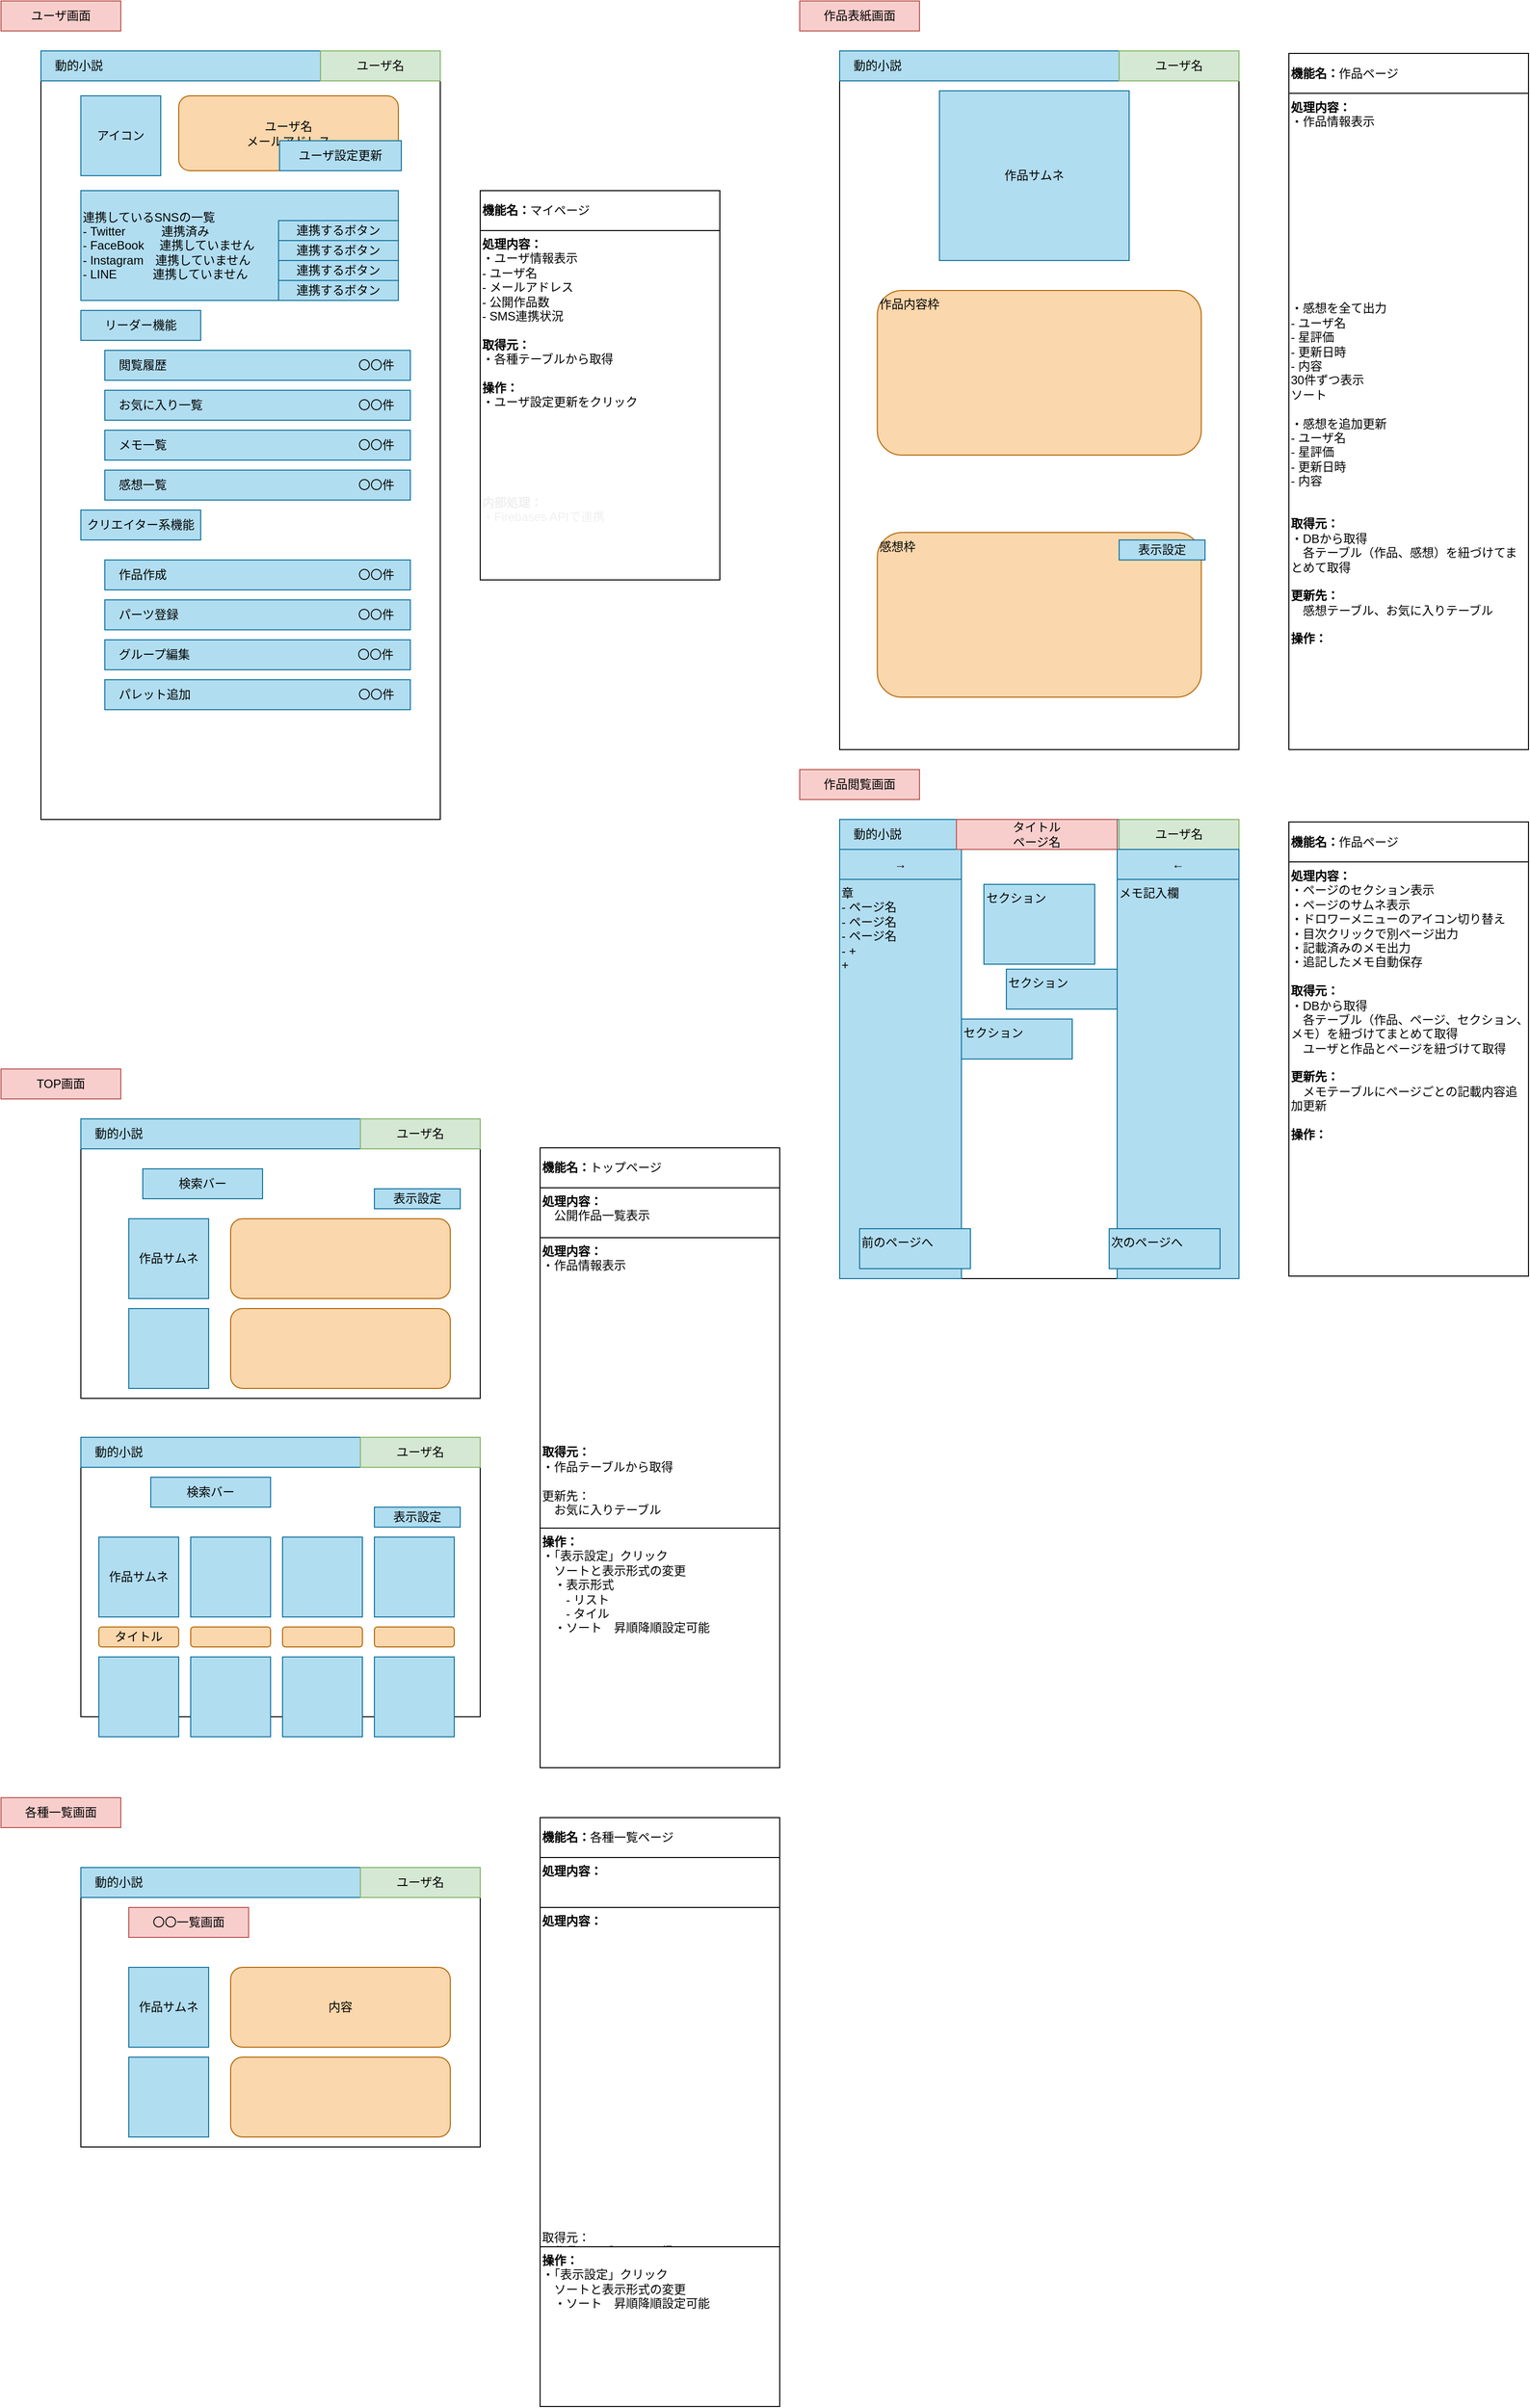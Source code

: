 <mxfile>
    <diagram id="nHD_Gq8wWqjprAnxEH-Q" name="ページ1">
        <mxGraphModel dx="1054" dy="1786" grid="1" gridSize="10" guides="1" tooltips="1" connect="1" arrows="1" fold="1" page="1" pageScale="1" pageWidth="827" pageHeight="1169" math="0" shadow="0">
            <root>
                <mxCell id="0"/>
                <mxCell id="1" parent="0"/>
                <mxCell id="11" value="" style="rounded=0;whiteSpace=wrap;html=1;fontColor=#000000;" parent="1" vertex="1">
                    <mxGeometry x="80" y="-220" width="400" height="770" as="geometry"/>
                </mxCell>
                <mxCell id="12" value="&lt;font color=&quot;#000000&quot;&gt;　動的小説&lt;/font&gt;" style="rounded=0;whiteSpace=wrap;html=1;fillColor=#b1ddf0;strokeColor=#10739e;align=left;" parent="1" vertex="1">
                    <mxGeometry x="80" y="-220" width="400" height="30" as="geometry"/>
                </mxCell>
                <mxCell id="13" value="&lt;font&gt;ユーザ名&lt;br&gt;&lt;/font&gt;" style="rounded=0;whiteSpace=wrap;html=1;fillColor=#d5e8d4;strokeColor=#82b366;fontColor=#000000;" parent="1" vertex="1">
                    <mxGeometry x="360" y="-220" width="120" height="30" as="geometry"/>
                </mxCell>
                <mxCell id="25" value="" style="rounded=0;whiteSpace=wrap;html=1;fontColor=#000000;" parent="1" vertex="1">
                    <mxGeometry x="120" y="850" width="400" height="280" as="geometry"/>
                </mxCell>
                <mxCell id="26" value="&lt;font color=&quot;#000000&quot;&gt;　動的小説&lt;/font&gt;" style="rounded=0;whiteSpace=wrap;html=1;fillColor=#b1ddf0;strokeColor=#10739e;align=left;" parent="1" vertex="1">
                    <mxGeometry x="120" y="850" width="400" height="30" as="geometry"/>
                </mxCell>
                <mxCell id="31" value="&lt;font color=&quot;#000000&quot;&gt;検索バー&lt;/font&gt;" style="rounded=0;whiteSpace=wrap;html=1;fillColor=#b1ddf0;strokeColor=#10739e;" parent="1" vertex="1">
                    <mxGeometry x="182" y="900" width="120" height="30" as="geometry"/>
                </mxCell>
                <mxCell id="39" value="作品サムネ" style="rounded=0;whiteSpace=wrap;html=1;fillColor=#b1ddf0;strokeColor=#10739e;fontColor=#000000;" parent="1" vertex="1">
                    <mxGeometry x="168" y="950" width="80" height="80" as="geometry"/>
                </mxCell>
                <mxCell id="42" value="&lt;font color=&quot;#000000&quot;&gt;&lt;br&gt;&lt;/font&gt;" style="rounded=1;whiteSpace=wrap;html=1;fillColor=#fad7ac;strokeColor=#b46504;" parent="1" vertex="1">
                    <mxGeometry x="270" y="950" width="220" height="80" as="geometry"/>
                </mxCell>
                <mxCell id="48" value="表示設定" style="rounded=0;whiteSpace=wrap;html=1;fillColor=#b1ddf0;strokeColor=#10739e;fontColor=#000000;" parent="1" vertex="1">
                    <mxGeometry x="414" y="920" width="86" height="20" as="geometry"/>
                </mxCell>
                <mxCell id="64" value="" style="rounded=0;whiteSpace=wrap;html=1;fontColor=#000000;" parent="1" vertex="1">
                    <mxGeometry x="120" y="1169" width="400" height="280" as="geometry"/>
                </mxCell>
                <mxCell id="68" value="作品サムネ" style="rounded=0;whiteSpace=wrap;html=1;fillColor=#b1ddf0;strokeColor=#10739e;fontColor=#000000;" parent="1" vertex="1">
                    <mxGeometry x="138" y="1269" width="80" height="80" as="geometry"/>
                </mxCell>
                <mxCell id="69" value="" style="rounded=0;whiteSpace=wrap;html=1;fillColor=#b1ddf0;strokeColor=#10739e;fontColor=#000000;" parent="1" vertex="1">
                    <mxGeometry x="322" y="1269" width="80" height="80" as="geometry"/>
                </mxCell>
                <mxCell id="76" value="表示設定" style="rounded=0;whiteSpace=wrap;html=1;fillColor=#b1ddf0;strokeColor=#10739e;fontColor=#000000;" parent="1" vertex="1">
                    <mxGeometry x="414" y="1239" width="86" height="20" as="geometry"/>
                </mxCell>
                <mxCell id="78" value="&lt;font color=&quot;#000000&quot;&gt;&lt;br&gt;&lt;/font&gt;" style="rounded=1;whiteSpace=wrap;html=1;fillColor=#fad7ac;strokeColor=#b46504;" parent="1" vertex="1">
                    <mxGeometry x="270" y="1040" width="220" height="80" as="geometry"/>
                </mxCell>
                <mxCell id="80" value="" style="rounded=0;whiteSpace=wrap;html=1;fillColor=#b1ddf0;strokeColor=#10739e;fontColor=#000000;" parent="1" vertex="1">
                    <mxGeometry x="168" y="1040" width="80" height="80" as="geometry"/>
                </mxCell>
                <mxCell id="81" value="" style="rounded=0;whiteSpace=wrap;html=1;fillColor=#b1ddf0;strokeColor=#10739e;fontColor=#000000;" parent="1" vertex="1">
                    <mxGeometry x="230" y="1269" width="80" height="80" as="geometry"/>
                </mxCell>
                <mxCell id="82" value="" style="rounded=0;whiteSpace=wrap;html=1;fillColor=#b1ddf0;strokeColor=#10739e;fontColor=#000000;" parent="1" vertex="1">
                    <mxGeometry x="414" y="1269" width="80" height="80" as="geometry"/>
                </mxCell>
                <mxCell id="83" value="&lt;font color=&quot;#000000&quot;&gt;タイトル&lt;br&gt;&lt;/font&gt;" style="rounded=1;whiteSpace=wrap;html=1;fillColor=#fad7ac;strokeColor=#b46504;" parent="1" vertex="1">
                    <mxGeometry x="138" y="1359" width="80" height="20" as="geometry"/>
                </mxCell>
                <mxCell id="84" value="&lt;font color=&quot;#000000&quot;&gt;&lt;br&gt;&lt;/font&gt;" style="rounded=1;whiteSpace=wrap;html=1;fillColor=#fad7ac;strokeColor=#b46504;" parent="1" vertex="1">
                    <mxGeometry x="230" y="1359" width="80" height="20" as="geometry"/>
                </mxCell>
                <mxCell id="85" value="&lt;font color=&quot;#000000&quot;&gt;&lt;br&gt;&lt;/font&gt;" style="rounded=1;whiteSpace=wrap;html=1;fillColor=#fad7ac;strokeColor=#b46504;" parent="1" vertex="1">
                    <mxGeometry x="322" y="1359" width="80" height="20" as="geometry"/>
                </mxCell>
                <mxCell id="86" value="&lt;font color=&quot;#000000&quot;&gt;&lt;br&gt;&lt;/font&gt;" style="rounded=1;whiteSpace=wrap;html=1;fillColor=#fad7ac;strokeColor=#b46504;" parent="1" vertex="1">
                    <mxGeometry x="414" y="1359" width="80" height="20" as="geometry"/>
                </mxCell>
                <mxCell id="87" value="" style="rounded=0;whiteSpace=wrap;html=1;fillColor=#b1ddf0;strokeColor=#10739e;fontColor=#000000;" parent="1" vertex="1">
                    <mxGeometry x="138" y="1389" width="80" height="80" as="geometry"/>
                </mxCell>
                <mxCell id="88" value="" style="rounded=0;whiteSpace=wrap;html=1;fillColor=#b1ddf0;strokeColor=#10739e;fontColor=#000000;" parent="1" vertex="1">
                    <mxGeometry x="322" y="1389" width="80" height="80" as="geometry"/>
                </mxCell>
                <mxCell id="89" value="" style="rounded=0;whiteSpace=wrap;html=1;fillColor=#b1ddf0;strokeColor=#10739e;fontColor=#000000;" parent="1" vertex="1">
                    <mxGeometry x="230" y="1389" width="80" height="80" as="geometry"/>
                </mxCell>
                <mxCell id="90" value="" style="rounded=0;whiteSpace=wrap;html=1;fillColor=#b1ddf0;strokeColor=#10739e;fontColor=#000000;" parent="1" vertex="1">
                    <mxGeometry x="414" y="1389" width="80" height="80" as="geometry"/>
                </mxCell>
                <mxCell id="92" value="&lt;font&gt;ユーザ画面&lt;/font&gt;" style="rounded=0;whiteSpace=wrap;html=1;fillColor=#f8cecc;strokeColor=#b85450;fontColor=#000000;" parent="1" vertex="1">
                    <mxGeometry x="40" y="-270" width="120" height="30" as="geometry"/>
                </mxCell>
                <mxCell id="112" value="&lt;font&gt;ユーザ名&lt;br&gt;&lt;/font&gt;" style="rounded=0;whiteSpace=wrap;html=1;fillColor=#d5e8d4;strokeColor=#82b366;fontColor=#000000;" parent="1" vertex="1">
                    <mxGeometry x="400" y="850" width="120" height="30" as="geometry"/>
                </mxCell>
                <mxCell id="116" value="アイコン" style="rounded=0;whiteSpace=wrap;html=1;fillColor=#b1ddf0;strokeColor=#10739e;fontColor=#000000;" parent="1" vertex="1">
                    <mxGeometry x="120" y="-175" width="80" height="80" as="geometry"/>
                </mxCell>
                <mxCell id="117" value="&lt;font color=&quot;#000000&quot;&gt;ユーザ名&lt;br&gt;メールアドレス&lt;br&gt;&lt;/font&gt;" style="rounded=1;whiteSpace=wrap;html=1;fillColor=#fad7ac;strokeColor=#b46504;" parent="1" vertex="1">
                    <mxGeometry x="218" y="-175" width="220" height="75" as="geometry"/>
                </mxCell>
                <mxCell id="118" value="&lt;font color=&quot;#000000&quot;&gt;連携しているSNSの一覧&lt;br&gt;- Twitter　　　連携済み&lt;br&gt;&lt;/font&gt;&lt;span style=&quot;color: rgb(0 , 0 , 0)&quot;&gt;- FaceBook　 連携していません&lt;br&gt;&lt;/span&gt;&lt;span style=&quot;color: rgb(0 , 0 , 0)&quot;&gt;- Instagram　連携していません&lt;br&gt;&lt;/span&gt;&lt;span style=&quot;color: rgb(0 , 0 , 0)&quot;&gt;- LINE　　　連携していません&lt;/span&gt;&lt;font color=&quot;#000000&quot;&gt;&lt;br&gt;&lt;/font&gt;" style="rounded=0;whiteSpace=wrap;html=1;fillColor=#b1ddf0;strokeColor=#10739e;align=left;" parent="1" vertex="1">
                    <mxGeometry x="120" y="-80" width="318" height="110" as="geometry"/>
                </mxCell>
                <mxCell id="120" value="&lt;font color=&quot;#000000&quot;&gt;連携するボタン&lt;/font&gt;" style="rounded=0;whiteSpace=wrap;html=1;fillColor=#b1ddf0;strokeColor=#10739e;" parent="1" vertex="1">
                    <mxGeometry x="318" y="-50" width="120" height="20" as="geometry"/>
                </mxCell>
                <mxCell id="121" value="&lt;font color=&quot;#000000&quot;&gt;連携するボタン&lt;/font&gt;" style="rounded=0;whiteSpace=wrap;html=1;fillColor=#b1ddf0;strokeColor=#10739e;" parent="1" vertex="1">
                    <mxGeometry x="318" y="-30" width="120" height="20" as="geometry"/>
                </mxCell>
                <mxCell id="122" value="&lt;font color=&quot;#000000&quot;&gt;連携するボタン&lt;/font&gt;" style="rounded=0;whiteSpace=wrap;html=1;fillColor=#b1ddf0;strokeColor=#10739e;" parent="1" vertex="1">
                    <mxGeometry x="318" y="-10" width="120" height="20" as="geometry"/>
                </mxCell>
                <mxCell id="123" value="&lt;font color=&quot;#000000&quot;&gt;連携するボタン&lt;/font&gt;" style="rounded=0;whiteSpace=wrap;html=1;fillColor=#b1ddf0;strokeColor=#10739e;" parent="1" vertex="1">
                    <mxGeometry x="318" y="10" width="120" height="20" as="geometry"/>
                </mxCell>
                <mxCell id="130" value="TOP画面" style="rounded=0;whiteSpace=wrap;html=1;fillColor=#f8cecc;strokeColor=#b85450;fontColor=#000000;" parent="1" vertex="1">
                    <mxGeometry x="40" y="800" width="120" height="30" as="geometry"/>
                </mxCell>
                <mxCell id="131" value="&lt;font color=&quot;#000000&quot;&gt;ユーザ設定更新&lt;/font&gt;" style="rounded=0;whiteSpace=wrap;html=1;fillColor=#b1ddf0;strokeColor=#10739e;" parent="1" vertex="1">
                    <mxGeometry x="319" y="-130" width="122" height="30" as="geometry"/>
                </mxCell>
                <mxCell id="135" value="&lt;font color=&quot;#000000&quot;&gt;検索バー&lt;/font&gt;" style="rounded=0;whiteSpace=wrap;html=1;fillColor=#b1ddf0;strokeColor=#10739e;" parent="1" vertex="1">
                    <mxGeometry x="190" y="1209" width="120" height="30" as="geometry"/>
                </mxCell>
                <mxCell id="136" value="&lt;font color=&quot;#000000&quot;&gt;　動的小説&lt;/font&gt;" style="rounded=0;whiteSpace=wrap;html=1;fillColor=#b1ddf0;strokeColor=#10739e;align=left;" parent="1" vertex="1">
                    <mxGeometry x="120" y="1169" width="400" height="30" as="geometry"/>
                </mxCell>
                <mxCell id="137" value="&lt;font&gt;ユーザ名&lt;br&gt;&lt;/font&gt;" style="rounded=0;whiteSpace=wrap;html=1;fillColor=#d5e8d4;strokeColor=#82b366;fontColor=#000000;" parent="1" vertex="1">
                    <mxGeometry x="400" y="1169" width="120" height="30" as="geometry"/>
                </mxCell>
                <mxCell id="138" value="" style="rounded=0;whiteSpace=wrap;html=1;fontColor=#000000;" parent="1" vertex="1">
                    <mxGeometry x="120" y="1600" width="400" height="280" as="geometry"/>
                </mxCell>
                <mxCell id="139" value="&lt;font color=&quot;#000000&quot;&gt;　動的小説&lt;/font&gt;" style="rounded=0;whiteSpace=wrap;html=1;fillColor=#b1ddf0;strokeColor=#10739e;align=left;" parent="1" vertex="1">
                    <mxGeometry x="120" y="1600" width="400" height="30" as="geometry"/>
                </mxCell>
                <mxCell id="141" value="作品サムネ" style="rounded=0;whiteSpace=wrap;html=1;fillColor=#b1ddf0;strokeColor=#10739e;fontColor=#000000;" parent="1" vertex="1">
                    <mxGeometry x="168" y="1700" width="80" height="80" as="geometry"/>
                </mxCell>
                <mxCell id="142" value="&lt;font color=&quot;#000000&quot;&gt;内容&lt;br&gt;&lt;/font&gt;" style="rounded=1;whiteSpace=wrap;html=1;fillColor=#fad7ac;strokeColor=#b46504;" parent="1" vertex="1">
                    <mxGeometry x="270" y="1700" width="220" height="80" as="geometry"/>
                </mxCell>
                <mxCell id="144" value="&lt;font color=&quot;#000000&quot;&gt;&lt;br&gt;&lt;/font&gt;" style="rounded=1;whiteSpace=wrap;html=1;fillColor=#fad7ac;strokeColor=#b46504;" parent="1" vertex="1">
                    <mxGeometry x="270" y="1790" width="220" height="80" as="geometry"/>
                </mxCell>
                <mxCell id="145" value="" style="rounded=0;whiteSpace=wrap;html=1;fillColor=#b1ddf0;strokeColor=#10739e;fontColor=#000000;" parent="1" vertex="1">
                    <mxGeometry x="168" y="1790" width="80" height="80" as="geometry"/>
                </mxCell>
                <mxCell id="146" value="&lt;font&gt;ユーザ名&lt;br&gt;&lt;/font&gt;" style="rounded=0;whiteSpace=wrap;html=1;fillColor=#d5e8d4;strokeColor=#82b366;fontColor=#000000;" parent="1" vertex="1">
                    <mxGeometry x="400" y="1600" width="120" height="30" as="geometry"/>
                </mxCell>
                <mxCell id="147" value="各種一覧画面" style="rounded=0;whiteSpace=wrap;html=1;fillColor=#f8cecc;strokeColor=#b85450;fontColor=#000000;" parent="1" vertex="1">
                    <mxGeometry x="40" y="1530" width="120" height="30" as="geometry"/>
                </mxCell>
                <mxCell id="148" value="〇〇一覧画面" style="rounded=0;whiteSpace=wrap;html=1;fillColor=#f8cecc;strokeColor=#b85450;fontColor=#000000;" parent="1" vertex="1">
                    <mxGeometry x="168" y="1640" width="120" height="30" as="geometry"/>
                </mxCell>
                <mxCell id="160" value="&lt;font color=&quot;#000000&quot;&gt;クリエイター系機能&lt;/font&gt;" style="rounded=0;whiteSpace=wrap;html=1;fillColor=#b1ddf0;strokeColor=#10739e;" vertex="1" parent="1">
                    <mxGeometry x="120" y="240" width="120" height="30" as="geometry"/>
                </mxCell>
                <mxCell id="161" value="&lt;font color=&quot;#000000&quot;&gt;　パーツ登録&lt;/font&gt;&lt;span style=&quot;color: rgb(0 , 0 , 0)&quot;&gt;　　　　　　　　　　　　　　　〇〇件&lt;/span&gt;" style="rounded=0;whiteSpace=wrap;html=1;fillColor=#b1ddf0;strokeColor=#10739e;align=left;" vertex="1" parent="1">
                    <mxGeometry x="144" y="330" width="306" height="30" as="geometry"/>
                </mxCell>
                <mxCell id="162" value="&lt;font color=&quot;#000000&quot;&gt;　グループ編集&lt;/font&gt;&lt;span style=&quot;color: rgb(0 , 0 , 0)&quot;&gt;　　　　　　　　　　　　　　〇〇件&lt;/span&gt;" style="rounded=0;whiteSpace=wrap;html=1;fillColor=#b1ddf0;strokeColor=#10739e;align=left;" vertex="1" parent="1">
                    <mxGeometry x="144" y="370" width="306" height="30" as="geometry"/>
                </mxCell>
                <mxCell id="163" value="&lt;font color=&quot;#000000&quot;&gt;　パレット追加&lt;/font&gt;&lt;span style=&quot;color: rgb(0 , 0 , 0)&quot;&gt;　　　　　　　　　　　　　　〇〇件&lt;/span&gt;" style="rounded=0;whiteSpace=wrap;html=1;fillColor=#b1ddf0;strokeColor=#10739e;align=left;" vertex="1" parent="1">
                    <mxGeometry x="144" y="410" width="306" height="30" as="geometry"/>
                </mxCell>
                <mxCell id="164" value="&lt;font color=&quot;#000000&quot;&gt;リーダー機能&lt;/font&gt;" style="rounded=0;whiteSpace=wrap;html=1;fillColor=#b1ddf0;strokeColor=#10739e;" vertex="1" parent="1">
                    <mxGeometry x="120" y="40" width="120" height="30" as="geometry"/>
                </mxCell>
                <mxCell id="165" value="&lt;font color=&quot;#000000&quot;&gt;　閲覧履歴　　　　　　　　　　　　　　　　〇〇件&lt;/font&gt;" style="rounded=0;whiteSpace=wrap;html=1;fillColor=#b1ddf0;strokeColor=#10739e;align=left;" vertex="1" parent="1">
                    <mxGeometry x="144" y="80" width="306" height="30" as="geometry"/>
                </mxCell>
                <mxCell id="166" value="&lt;font color=&quot;#000000&quot;&gt;　お気に入り一覧　　　　　　　　　　　　　〇〇件&lt;/font&gt;" style="rounded=0;whiteSpace=wrap;html=1;fillColor=#b1ddf0;strokeColor=#10739e;align=left;" vertex="1" parent="1">
                    <mxGeometry x="144" y="120" width="306" height="30" as="geometry"/>
                </mxCell>
                <mxCell id="167" value="&lt;font color=&quot;#000000&quot;&gt;　メモ一覧　　　　　　　　　　　　　　　　〇〇件&lt;/font&gt;" style="rounded=0;whiteSpace=wrap;html=1;fillColor=#b1ddf0;strokeColor=#10739e;align=left;" vertex="1" parent="1">
                    <mxGeometry x="144" y="160" width="306" height="30" as="geometry"/>
                </mxCell>
                <mxCell id="168" value="&lt;font color=&quot;#000000&quot;&gt;　感想一覧　　　　　　　　　　　　　　　　〇〇件&lt;/font&gt;" style="rounded=0;whiteSpace=wrap;html=1;fillColor=#b1ddf0;strokeColor=#10739e;align=left;" vertex="1" parent="1">
                    <mxGeometry x="144" y="200" width="306" height="30" as="geometry"/>
                </mxCell>
                <mxCell id="169" value="&lt;font color=&quot;#000000&quot;&gt;　作品作成　　　　　　　　　　　　　　　　〇〇件&lt;/font&gt;" style="rounded=0;whiteSpace=wrap;html=1;fillColor=#b1ddf0;strokeColor=#10739e;align=left;" vertex="1" parent="1">
                    <mxGeometry x="144" y="290" width="306" height="30" as="geometry"/>
                </mxCell>
                <mxCell id="170" value="&lt;b&gt;機能名：&lt;/b&gt;マイページ" style="rounded=0;whiteSpace=wrap;html=1;align=left;verticalAlign=middle;" vertex="1" parent="1">
                    <mxGeometry x="520" y="-80" width="240" height="40" as="geometry"/>
                </mxCell>
                <mxCell id="171" value="&lt;b&gt;処理内容：&lt;br&gt;&lt;/b&gt;・ユーザ情報表示&lt;br&gt;- ユーザ名&lt;br&gt;- メールアドレス&lt;br&gt;- 公開作品数&lt;br&gt;- SMS連携状況&lt;br&gt;&lt;br&gt;&lt;b&gt;取得元：&lt;/b&gt;&lt;br&gt;・各種テーブルから取得&lt;br&gt;&lt;br&gt;&lt;b&gt;操作：&lt;/b&gt;&lt;br&gt;・ユーザ設定更新をクリック&lt;br&gt;&lt;span style=&quot;color: rgb(255 , 255 , 255)&quot;&gt;　更新モーダルからまとめて一括更新&lt;/span&gt;&lt;br&gt;&lt;span style=&quot;color: rgb(255 , 255 , 255)&quot;&gt;　- アイコンアップロード&lt;/span&gt;&lt;div style=&quot;color: rgb(255 , 255 , 255)&quot;&gt;　- ユーザ名&lt;/div&gt;&lt;div style=&quot;color: rgb(255 , 255 , 255)&quot;&gt;　- メールアドレス&lt;/div&gt;&lt;div style=&quot;color: rgb(255 , 255 , 255)&quot;&gt;・連携するボタンをクリック&lt;/div&gt;&lt;div style=&quot;color: rgb(255 , 255 , 255)&quot;&gt;&lt;br&gt;&lt;/div&gt;&lt;div style=&quot;color: rgb(255 , 255 , 255)&quot;&gt;&lt;b style=&quot;color: rgb(240 , 240 , 240)&quot;&gt;内部処理：&lt;/b&gt;&lt;br style=&quot;color: rgb(240 , 240 , 240)&quot;&gt;&lt;span style=&quot;color: rgb(240 , 240 , 240)&quot;&gt;・Firebases APIで連携&lt;/span&gt;&lt;br&gt;&lt;/div&gt;&lt;div style=&quot;color: rgb(255 , 255 , 255)&quot;&gt;　SNS連携追加&lt;/div&gt;&lt;div style=&quot;color: rgb(255 , 255 , 255)&quot;&gt;　&lt;/div&gt;" style="rounded=0;whiteSpace=wrap;html=1;align=left;verticalAlign=top;" vertex="1" parent="1">
                    <mxGeometry x="520" y="-40" width="240" height="350" as="geometry"/>
                </mxCell>
                <mxCell id="174" value="&lt;b&gt;機能名：&lt;/b&gt;トップページ" style="rounded=0;whiteSpace=wrap;html=1;align=left;verticalAlign=middle;" vertex="1" parent="1">
                    <mxGeometry x="580" y="879" width="240" height="40" as="geometry"/>
                </mxCell>
                <mxCell id="175" value="&lt;b&gt;処理内容：&lt;br&gt;&lt;/b&gt;　公開作品一覧表示&lt;br&gt;　" style="rounded=0;whiteSpace=wrap;html=1;align=left;verticalAlign=top;" vertex="1" parent="1">
                    <mxGeometry x="580" y="919" width="240" height="100" as="geometry"/>
                </mxCell>
                <mxCell id="176" value="&lt;b&gt;処理内容：&lt;br&gt;&lt;/b&gt;・作品情報表示&lt;br&gt;&lt;span style=&quot;color: rgb(255 , 255 , 255)&quot;&gt;- サムネ&lt;br&gt;- タイトル&lt;br&gt;&lt;/span&gt;&lt;span style=&quot;color: rgb(255 , 255 , 255)&quot;&gt;-&amp;nbsp;&lt;/span&gt;&lt;span style=&quot;color: rgb(255 , 255 , 255)&quot;&gt;作者名&lt;br&gt;&lt;/span&gt;&lt;span style=&quot;color: rgb(255 , 255 , 255)&quot;&gt;-&amp;nbsp;&lt;/span&gt;&lt;span style=&quot;color: rgb(255 , 255 , 255)&quot;&gt;お気に入り数&lt;br&gt;&lt;/span&gt;&lt;span style=&quot;color: rgb(255 , 255 , 255)&quot;&gt;-&amp;nbsp;&lt;/span&gt;&lt;span style=&quot;color: rgb(255 , 255 , 255)&quot;&gt;お気に入りボタン&lt;br&gt;&lt;/span&gt;&lt;font color=&quot;#ffffff&quot;&gt;&lt;span style=&quot;text-align: center&quot;&gt;- 初回公開日　※&lt;/span&gt;&lt;br style=&quot;text-align: center&quot;&gt;&lt;/font&gt;&lt;span style=&quot;color: rgb(255 , 255 , 255) ; text-align: center&quot;&gt;-&amp;nbsp;&lt;/span&gt;&lt;font color=&quot;#ffffff&quot;&gt;&lt;span style=&quot;text-align: center&quot;&gt;更新日　　　※&lt;/span&gt;&lt;br style=&quot;text-align: center&quot;&gt;&lt;/font&gt;&lt;span style=&quot;color: rgb(255 , 255 , 255) ; text-align: center&quot;&gt;-&amp;nbsp;&lt;/span&gt;&lt;font color=&quot;#ffffff&quot;&gt;&lt;span style=&quot;text-align: center&quot;&gt;ページ数　　※&lt;/span&gt;&lt;br style=&quot;text-align: center&quot;&gt;&lt;/font&gt;&lt;span style=&quot;color: rgb(255 , 255 , 255) ; text-align: center&quot;&gt;-&amp;nbsp;&lt;/span&gt;&lt;font color=&quot;#ffffff&quot;&gt;&lt;span style=&quot;text-align: center&quot;&gt;タグ　　　　※&lt;/span&gt;&lt;/font&gt;&lt;span style=&quot;color: rgb(255 , 255 , 255)&quot;&gt;&lt;br&gt;- 前書き　　　※&lt;br&gt;&lt;/span&gt;&lt;span style=&quot;color: rgb(255 , 255 , 255)&quot;&gt;※表示形式が「リスト」の場合は出力&lt;/span&gt;&lt;br&gt;&lt;br&gt;&lt;b&gt;取得元：&lt;/b&gt;&lt;br&gt;・作品テーブルから取得&lt;br&gt;&lt;br&gt;更新先：&lt;br&gt;　お気に入りテーブル" style="rounded=0;whiteSpace=wrap;html=1;align=left;verticalAlign=top;" vertex="1" parent="1">
                    <mxGeometry x="580" y="969" width="240" height="291" as="geometry"/>
                </mxCell>
                <mxCell id="177" value="&lt;b&gt;操作：&lt;br&gt;&lt;/b&gt;・「表示設定」クリック&lt;br&gt;　ソートと表示形式の変更&lt;br&gt;　・表示形式&lt;br&gt;　　- リスト&lt;br&gt;　　- タイル&lt;br&gt;　・ソート　昇順降順設定可能&lt;br&gt;&lt;span style=&quot;color: rgb(255 , 255 , 255)&quot;&gt;　　- タイトル&lt;br&gt;&lt;/span&gt;&lt;span style=&quot;color: rgb(255 , 255 , 255)&quot;&gt;　　-&amp;nbsp;&lt;/span&gt;&lt;span style=&quot;color: rgb(255 , 255 , 255)&quot;&gt;作者名&lt;br&gt;&lt;/span&gt;&lt;span style=&quot;color: rgb(255 , 255 , 255)&quot;&gt;　　-&amp;nbsp;&lt;/span&gt;&lt;span style=&quot;color: rgb(255 , 255 , 255)&quot;&gt;お気に入り数&lt;br&gt;&lt;/span&gt;&lt;font color=&quot;#ffffff&quot;&gt;&lt;span style=&quot;text-align: center&quot;&gt;　　- 初回公開日&lt;/span&gt;&lt;br style=&quot;text-align: center&quot;&gt;&lt;/font&gt;&lt;span style=&quot;color: rgb(255 , 255 , 255) ; text-align: center&quot;&gt;　　-&amp;nbsp;&lt;/span&gt;&lt;font color=&quot;#ffffff&quot;&gt;&lt;span style=&quot;text-align: center&quot;&gt;更新日&lt;/span&gt;&lt;br style=&quot;text-align: center&quot;&gt;&lt;/font&gt;&lt;span style=&quot;color: rgb(255 , 255 , 255)&quot;&gt;　　- ページ数&lt;br&gt;&lt;/span&gt;&lt;span style=&quot;color: rgb(255 , 255 , 255)&quot;&gt;　　- 星評価平均&lt;br&gt;　　- 感想数&lt;br&gt;&lt;/span&gt;" style="rounded=0;whiteSpace=wrap;html=1;align=left;verticalAlign=top;" vertex="1" parent="1">
                    <mxGeometry x="580" y="1260" width="240" height="240" as="geometry"/>
                </mxCell>
                <mxCell id="179" value="&lt;b&gt;機能名：&lt;/b&gt;各種一覧ページ" style="rounded=0;whiteSpace=wrap;html=1;align=left;verticalAlign=middle;" vertex="1" parent="1">
                    <mxGeometry x="580" y="1550" width="240" height="40" as="geometry"/>
                </mxCell>
                <mxCell id="180" value="&lt;b&gt;処理内容：&lt;br&gt;&lt;/b&gt;　&lt;span style=&quot;color: rgb(255 , 255 , 255)&quot;&gt;閲覧、お気に入り、&lt;br&gt;　付箋、感想の一覧を表示&lt;/span&gt;&lt;br&gt;　" style="rounded=0;whiteSpace=wrap;html=1;align=left;verticalAlign=top;" vertex="1" parent="1">
                    <mxGeometry x="580" y="1590" width="240" height="50" as="geometry"/>
                </mxCell>
                <mxCell id="181" value="&lt;b&gt;処理内容：&lt;br&gt;&lt;/b&gt;&lt;font color=&quot;#ffffff&quot;&gt;・閲覧、お気に入り&lt;br&gt;&lt;/font&gt;&lt;span style=&quot;color: rgb(255 , 255 , 255)&quot;&gt;- サムネ&lt;br&gt;- タイトル&lt;br&gt;&lt;/span&gt;&lt;span style=&quot;color: rgb(255 , 255 , 255)&quot;&gt;-&amp;nbsp;&lt;/span&gt;&lt;span style=&quot;color: rgb(255 , 255 , 255)&quot;&gt;作者名&lt;br&gt;&lt;/span&gt;&lt;span style=&quot;color: rgb(255 , 255 , 255)&quot;&gt;-&amp;nbsp;&lt;/span&gt;&lt;span style=&quot;color: rgb(255 , 255 , 255)&quot;&gt;お気に入り数&lt;br&gt;- お気に入りボタン&lt;br&gt;&lt;/span&gt;&lt;font color=&quot;#ffffff&quot;&gt;&lt;span style=&quot;text-align: center&quot;&gt;- 初回公開日&lt;/span&gt;&lt;br style=&quot;text-align: center&quot;&gt;&lt;/font&gt;&lt;span style=&quot;color: rgb(255 , 255 , 255) ; text-align: center&quot;&gt;-&amp;nbsp;&lt;/span&gt;&lt;font color=&quot;#ffffff&quot;&gt;&lt;span style=&quot;text-align: center&quot;&gt;更新日&lt;/span&gt;&lt;br style=&quot;text-align: center&quot;&gt;&lt;/font&gt;&lt;span style=&quot;color: rgb(255 , 255 , 255) ; text-align: center&quot;&gt;-&amp;nbsp;&lt;/span&gt;&lt;font color=&quot;#ffffff&quot;&gt;&lt;span style=&quot;text-align: center&quot;&gt;ページ数&lt;/span&gt;&lt;br style=&quot;text-align: center&quot;&gt;&lt;/font&gt;&lt;span style=&quot;color: rgb(255 , 255 , 255) ; text-align: center&quot;&gt;-&amp;nbsp;&lt;/span&gt;&lt;font color=&quot;#ffffff&quot;&gt;&lt;span style=&quot;text-align: center&quot;&gt;タグ&lt;/span&gt;&lt;/font&gt;&lt;span style=&quot;color: rgb(255 , 255 , 255)&quot;&gt;&lt;br&gt;- 前書き&lt;/span&gt;&lt;font color=&quot;#ffffff&quot;&gt;&lt;br&gt;&lt;br&gt;・付箋、感想&lt;br&gt;&lt;/font&gt;&lt;span style=&quot;color: rgb(255 , 255 , 255)&quot;&gt;- サムネ&lt;br&gt;- 星評価 ※感想のみ&lt;br&gt;- タイトル&lt;br&gt;&lt;/span&gt;&lt;span style=&quot;color: rgb(255 , 255 , 255)&quot;&gt;- 記載内容&lt;br&gt;-&amp;nbsp;&lt;/span&gt;&lt;span style=&quot;color: rgb(255 , 255 , 255)&quot;&gt;作者名&lt;br&gt;&lt;/span&gt;&lt;font color=&quot;#ffffff&quot;&gt;- 投稿日時&lt;br&gt;- 記載内容&lt;br&gt;&lt;br&gt;&lt;/font&gt;取得元：&lt;br&gt;・作品テーブルから取得" style="rounded=0;whiteSpace=wrap;html=1;align=left;verticalAlign=top;" vertex="1" parent="1">
                    <mxGeometry x="580" y="1640" width="240" height="340" as="geometry"/>
                </mxCell>
                <mxCell id="182" value="&lt;b&gt;操作：&lt;br&gt;&lt;/b&gt;・「表示設定」クリック&lt;br&gt;　ソートと表示形式の変更&lt;br&gt;　・ソート　昇順降順設定可能&lt;br&gt;&lt;span style=&quot;color: rgb(255 , 255 , 255)&quot;&gt;　　- タイトル&lt;br&gt;&lt;/span&gt;&lt;span style=&quot;color: rgb(255 , 255 , 255)&quot;&gt;　　-&amp;nbsp;&lt;/span&gt;&lt;span style=&quot;color: rgb(255 , 255 , 255)&quot;&gt;作者名&lt;br&gt;&lt;/span&gt;&lt;span style=&quot;color: rgb(255 , 255 , 255)&quot;&gt;　　-&amp;nbsp;&lt;/span&gt;&lt;span style=&quot;color: rgb(255 , 255 , 255)&quot;&gt;お気に入り数&lt;br&gt;&lt;/span&gt;&lt;font color=&quot;#ffffff&quot;&gt;&lt;span style=&quot;text-align: center&quot;&gt;　　- 初回公開日&lt;/span&gt;&lt;br style=&quot;text-align: center&quot;&gt;&lt;/font&gt;&lt;span style=&quot;color: rgb(255 , 255 , 255) ; text-align: center&quot;&gt;　　-&amp;nbsp;&lt;/span&gt;&lt;font color=&quot;#ffffff&quot;&gt;&lt;span style=&quot;text-align: center&quot;&gt;更新日&lt;/span&gt;&lt;br style=&quot;text-align: center&quot;&gt;&lt;/font&gt;&lt;span style=&quot;color: rgb(255 , 255 , 255)&quot;&gt;　　- ページ数&lt;/span&gt;&lt;span style=&quot;color: rgb(255 , 255 , 255)&quot;&gt;&lt;br&gt;&lt;/span&gt;" style="rounded=0;whiteSpace=wrap;html=1;align=left;verticalAlign=top;" vertex="1" parent="1">
                    <mxGeometry x="580" y="1980" width="240" height="160" as="geometry"/>
                </mxCell>
                <mxCell id="184" value="" style="rounded=0;whiteSpace=wrap;html=1;fontColor=#000000;" vertex="1" parent="1">
                    <mxGeometry x="880" y="-220" width="400" height="700" as="geometry"/>
                </mxCell>
                <mxCell id="185" value="&lt;font color=&quot;#000000&quot;&gt;　動的小説&lt;/font&gt;" style="rounded=0;whiteSpace=wrap;html=1;fillColor=#b1ddf0;strokeColor=#10739e;align=left;" vertex="1" parent="1">
                    <mxGeometry x="880" y="-220" width="400" height="30" as="geometry"/>
                </mxCell>
                <mxCell id="186" value="&lt;font&gt;ユーザ名&lt;br&gt;&lt;/font&gt;" style="rounded=0;whiteSpace=wrap;html=1;fillColor=#d5e8d4;strokeColor=#82b366;fontColor=#000000;" vertex="1" parent="1">
                    <mxGeometry x="1160" y="-220" width="120" height="30" as="geometry"/>
                </mxCell>
                <mxCell id="187" value="&lt;font&gt;作品表紙画面&lt;/font&gt;" style="rounded=0;whiteSpace=wrap;html=1;fillColor=#f8cecc;strokeColor=#b85450;fontColor=#000000;" vertex="1" parent="1">
                    <mxGeometry x="840" y="-270" width="120" height="30" as="geometry"/>
                </mxCell>
                <mxCell id="200" value="&lt;b&gt;機能名：&lt;/b&gt;作品ページ" style="rounded=0;whiteSpace=wrap;html=1;align=left;verticalAlign=middle;" vertex="1" parent="1">
                    <mxGeometry x="1330" y="-217.5" width="240" height="40" as="geometry"/>
                </mxCell>
                <mxCell id="201" value="&lt;b&gt;処理内容：&lt;br&gt;&lt;/b&gt;・作品情報表示&lt;br&gt;&lt;span style=&quot;color: rgb(255 , 255 , 255)&quot;&gt;- サムネ&lt;br&gt;- タイトル&lt;br&gt;&lt;/span&gt;&lt;span style=&quot;color: rgb(255 , 255 , 255)&quot;&gt;-&amp;nbsp;&lt;/span&gt;&lt;span style=&quot;color: rgb(255 , 255 , 255)&quot;&gt;作者名&lt;br&gt;&lt;/span&gt;&lt;span style=&quot;color: rgb(255 , 255 , 255)&quot;&gt;-&amp;nbsp;&lt;/span&gt;&lt;span style=&quot;color: rgb(255 , 255 , 255)&quot;&gt;お気に入り数&lt;br&gt;&lt;/span&gt;&lt;span style=&quot;color: rgb(255 , 255 , 255)&quot;&gt;-&amp;nbsp;&lt;/span&gt;&lt;span style=&quot;color: rgb(255 , 255 , 255)&quot;&gt;お気に入りボタン&lt;br&gt;&lt;/span&gt;&lt;font color=&quot;#ffffff&quot;&gt;&lt;span style=&quot;text-align: center&quot;&gt;- 初回公開日&lt;/span&gt;&lt;br style=&quot;text-align: center&quot;&gt;&lt;/font&gt;&lt;span style=&quot;color: rgb(255 , 255 , 255) ; text-align: center&quot;&gt;-&amp;nbsp;&lt;/span&gt;&lt;font color=&quot;#ffffff&quot;&gt;&lt;span style=&quot;text-align: center&quot;&gt;更新日&lt;/span&gt;&lt;br style=&quot;text-align: center&quot;&gt;&lt;/font&gt;&lt;span style=&quot;color: rgb(255 , 255 , 255) ; text-align: center&quot;&gt;-&amp;nbsp;&lt;/span&gt;&lt;font color=&quot;#ffffff&quot;&gt;&lt;span style=&quot;text-align: center&quot;&gt;ページ数&lt;/span&gt;&lt;br style=&quot;text-align: center&quot;&gt;&lt;/font&gt;&lt;span style=&quot;color: rgb(255 , 255 , 255) ; text-align: center&quot;&gt;-&amp;nbsp;&lt;/span&gt;&lt;font color=&quot;#ffffff&quot;&gt;&lt;span style=&quot;text-align: center&quot;&gt;タグ&lt;/span&gt;&lt;/font&gt;&lt;span style=&quot;color: rgb(255 , 255 , 255)&quot;&gt;&lt;br&gt;- 前書き&lt;br&gt;- 目次　ページサムネ表示&lt;br&gt;&lt;/span&gt;&lt;br&gt;・感想を全て出力&lt;br&gt;- ユーザ名&lt;br&gt;- 星評価&lt;br&gt;- 更新日時&lt;br&gt;- 内容&lt;br&gt;30件ずつ表示&lt;br&gt;ソート&lt;br&gt;&lt;br&gt;・感想を追加更新&lt;br&gt;- ユーザ名&lt;br&gt;- 星評価&lt;br&gt;- 更新日時&lt;br&gt;- 内容&lt;br&gt;&lt;br&gt;&lt;br&gt;&lt;b&gt;取得元：&lt;/b&gt;&lt;br&gt;・DBから取得&lt;br&gt;　各テーブル（作品、感想）を紐づけてまとめて取得&lt;br&gt;&lt;br&gt;&lt;b&gt;更新先：&lt;/b&gt;&lt;br&gt;　感想テーブル、お気に入りテーブル&lt;br&gt;&lt;br&gt;&lt;b&gt;操作：&lt;br&gt;&lt;/b&gt;&lt;div style=&quot;color: rgb(0 , 0 , 0)&quot;&gt;&lt;font color=&quot;#ffffff&quot;&gt;左の目次ドロワーメニュークリック&lt;br&gt;&lt;/font&gt;&lt;span style=&quot;color: rgb(255 , 255 , 255)&quot;&gt;　目次一覧表示&lt;/span&gt;&lt;font color=&quot;#ffffff&quot;&gt;&lt;br&gt;&lt;/font&gt;&lt;/div&gt;&lt;div style=&quot;color: rgb(0 , 0 , 0)&quot;&gt;&lt;span style=&quot;color: rgb(255 , 255 , 255)&quot;&gt;　　目次クリックで別ページ出力&lt;/span&gt;&lt;/div&gt;&lt;div&gt;&lt;span style=&quot;color: rgb(255 , 255 , 255)&quot;&gt;&lt;br&gt;&lt;/span&gt;&lt;/div&gt;&lt;div&gt;&lt;span style=&quot;color: rgb(255 , 255 , 255)&quot;&gt;右のメモドロワーメニュークリック&lt;/span&gt;&lt;/div&gt;&lt;div&gt;&lt;font color=&quot;#ffffff&quot;&gt;　ユーザのみ操作可能&lt;/font&gt;&lt;/div&gt;" style="rounded=0;whiteSpace=wrap;html=1;align=left;verticalAlign=top;" vertex="1" parent="1">
                    <mxGeometry x="1330" y="-177.5" width="240" height="657.5" as="geometry"/>
                </mxCell>
                <mxCell id="206" value="" style="rounded=0;whiteSpace=wrap;html=1;fontColor=#000000;" vertex="1" parent="1">
                    <mxGeometry x="880" y="550" width="400" height="460" as="geometry"/>
                </mxCell>
                <mxCell id="207" value="&lt;font color=&quot;#000000&quot;&gt;　動的小説&lt;/font&gt;" style="rounded=0;whiteSpace=wrap;html=1;fillColor=#b1ddf0;strokeColor=#10739e;align=left;" vertex="1" parent="1">
                    <mxGeometry x="880" y="550" width="400" height="30" as="geometry"/>
                </mxCell>
                <mxCell id="208" value="&lt;font&gt;ユーザ名&lt;br&gt;&lt;/font&gt;" style="rounded=0;whiteSpace=wrap;html=1;fillColor=#d5e8d4;strokeColor=#82b366;fontColor=#000000;" vertex="1" parent="1">
                    <mxGeometry x="1160" y="550" width="120" height="30" as="geometry"/>
                </mxCell>
                <mxCell id="209" value="&lt;font&gt;作品閲覧画面&lt;/font&gt;" style="rounded=0;whiteSpace=wrap;html=1;fillColor=#f8cecc;strokeColor=#b85450;fontColor=#000000;" vertex="1" parent="1">
                    <mxGeometry x="840" y="500" width="120" height="30" as="geometry"/>
                </mxCell>
                <mxCell id="210" value="&lt;font color=&quot;#000000&quot;&gt;←&lt;/font&gt;" style="rounded=0;whiteSpace=wrap;html=1;fillColor=#b1ddf0;strokeColor=#10739e;" vertex="1" parent="1">
                    <mxGeometry x="1158" y="580" width="122" height="30" as="geometry"/>
                </mxCell>
                <mxCell id="211" value="&lt;font color=&quot;#000000&quot;&gt;→&lt;/font&gt;" style="rounded=0;whiteSpace=wrap;html=1;fillColor=#b1ddf0;strokeColor=#10739e;" vertex="1" parent="1">
                    <mxGeometry x="880" y="580" width="122" height="30" as="geometry"/>
                </mxCell>
                <mxCell id="212" value="&lt;font color=&quot;#000000&quot;&gt;章&lt;br&gt;- ページ名&lt;br&gt;- ページ名&lt;br&gt;- ページ名&lt;br&gt;- +&lt;br&gt;+&lt;br&gt;&lt;/font&gt;" style="rounded=0;whiteSpace=wrap;html=1;fillColor=#b1ddf0;strokeColor=#10739e;align=left;verticalAlign=top;" vertex="1" parent="1">
                    <mxGeometry x="880" y="610" width="122" height="400" as="geometry"/>
                </mxCell>
                <mxCell id="213" value="&lt;font color=&quot;#000000&quot;&gt;メモ記入欄&lt;br&gt;&lt;/font&gt;" style="rounded=0;whiteSpace=wrap;html=1;fillColor=#b1ddf0;strokeColor=#10739e;align=left;verticalAlign=top;" vertex="1" parent="1">
                    <mxGeometry x="1158" y="610" width="122" height="400" as="geometry"/>
                </mxCell>
                <mxCell id="214" value="&lt;font color=&quot;#000000&quot;&gt;セクション&lt;br&gt;&lt;/font&gt;" style="rounded=0;whiteSpace=wrap;html=1;fillColor=#b1ddf0;strokeColor=#10739e;align=left;verticalAlign=top;" vertex="1" parent="1">
                    <mxGeometry x="1002" y="750" width="111" height="40" as="geometry"/>
                </mxCell>
                <mxCell id="215" value="&lt;font color=&quot;#000000&quot;&gt;セクション&lt;br&gt;&lt;/font&gt;" style="rounded=0;whiteSpace=wrap;html=1;fillColor=#b1ddf0;strokeColor=#10739e;align=left;verticalAlign=top;" vertex="1" parent="1">
                    <mxGeometry x="1047" y="700" width="111" height="40" as="geometry"/>
                </mxCell>
                <mxCell id="216" value="&lt;font color=&quot;#000000&quot;&gt;セクション&lt;br&gt;&lt;/font&gt;" style="rounded=0;whiteSpace=wrap;html=1;fillColor=#b1ddf0;strokeColor=#10739e;align=left;verticalAlign=top;" vertex="1" parent="1">
                    <mxGeometry x="1024.5" y="615" width="111" height="80" as="geometry"/>
                </mxCell>
                <mxCell id="217" value="タイトル&lt;br&gt;ページ名" style="rounded=0;whiteSpace=wrap;html=1;fillColor=#f8cecc;strokeColor=#b85450;fontColor=#000000;" vertex="1" parent="1">
                    <mxGeometry x="997" y="550" width="161" height="30" as="geometry"/>
                </mxCell>
                <mxCell id="218" value="&lt;b&gt;機能名：&lt;/b&gt;作品ページ" style="rounded=0;whiteSpace=wrap;html=1;align=left;verticalAlign=middle;" vertex="1" parent="1">
                    <mxGeometry x="1330" y="552.5" width="240" height="40" as="geometry"/>
                </mxCell>
                <mxCell id="219" value="&lt;b&gt;処理内容：&lt;/b&gt;&lt;br&gt;・ページのセクション表示&lt;br&gt;・ページのサムネ表示&lt;br&gt;・ドロワーメニューのアイコン切り替え&lt;br&gt;・目次クリックで別ページ出力&lt;br&gt;・記載済みのメモ出力&lt;br&gt;・追記したメモ自動保存&lt;br&gt;&lt;br&gt;&lt;b&gt;取得元：&lt;/b&gt;&lt;br&gt;・DBから取得&lt;br&gt;　各テーブル（作品、ページ、セクション、メモ）を紐づけてまとめて取得&lt;br&gt;　ユーザと作品とページを紐づけて取得&lt;br&gt;&lt;br&gt;&lt;b&gt;更新先：&lt;/b&gt;&lt;br&gt;　メモテーブルにページごとの記載内容追加更新&lt;br&gt;&lt;br&gt;&lt;b&gt;操作：&lt;br&gt;&lt;/b&gt;&lt;div style=&quot;color: rgb(0 , 0 , 0)&quot;&gt;&lt;font color=&quot;#ffffff&quot;&gt;左の目次ドロワーメニュークリック&lt;br&gt;&lt;/font&gt;&lt;span style=&quot;color: rgb(255 , 255 , 255)&quot;&gt;　目次一覧表示&lt;/span&gt;&lt;font color=&quot;#ffffff&quot;&gt;&lt;br&gt;&lt;/font&gt;&lt;/div&gt;&lt;div style=&quot;color: rgb(0 , 0 , 0)&quot;&gt;&lt;span style=&quot;color: rgb(255 , 255 , 255)&quot;&gt;　　目次クリックで別ページ出力&lt;/span&gt;&lt;/div&gt;&lt;div&gt;&lt;span style=&quot;color: rgb(255 , 255 , 255)&quot;&gt;&lt;br&gt;&lt;/span&gt;&lt;/div&gt;&lt;div&gt;&lt;span style=&quot;color: rgb(255 , 255 , 255)&quot;&gt;右のメモドロワーメニュークリック&lt;/span&gt;&lt;/div&gt;&lt;div&gt;&lt;font color=&quot;#ffffff&quot;&gt;　ユーザのみ操作可能&lt;/font&gt;&lt;/div&gt;&lt;div&gt;&lt;font color=&quot;#ffffff&quot;&gt;　ページサムネ表示・非表示切り替え可能&lt;/font&gt;&lt;/div&gt;" style="rounded=0;whiteSpace=wrap;html=1;align=left;verticalAlign=top;" vertex="1" parent="1">
                    <mxGeometry x="1330" y="592.5" width="240" height="415" as="geometry"/>
                </mxCell>
                <mxCell id="220" value="&lt;font color=&quot;#000000&quot;&gt;次のページへ&lt;br&gt;&lt;/font&gt;" style="rounded=0;whiteSpace=wrap;html=1;fillColor=#b1ddf0;strokeColor=#10739e;align=left;verticalAlign=top;" vertex="1" parent="1">
                    <mxGeometry x="1150" y="960" width="111" height="40" as="geometry"/>
                </mxCell>
                <mxCell id="221" value="&lt;font color=&quot;#000000&quot;&gt;前のページへ&lt;br&gt;&lt;/font&gt;" style="rounded=0;whiteSpace=wrap;html=1;fillColor=#b1ddf0;strokeColor=#10739e;align=left;verticalAlign=top;" vertex="1" parent="1">
                    <mxGeometry x="900" y="960" width="111" height="40" as="geometry"/>
                </mxCell>
                <mxCell id="222" value="作品サムネ" style="rounded=0;whiteSpace=wrap;html=1;fillColor=#b1ddf0;strokeColor=#10739e;fontColor=#000000;" vertex="1" parent="1">
                    <mxGeometry x="980" y="-180" width="190" height="170" as="geometry"/>
                </mxCell>
                <mxCell id="223" value="&lt;font color=&quot;#000000&quot;&gt;作品内容枠&lt;br&gt;&lt;/font&gt;" style="rounded=1;whiteSpace=wrap;html=1;fillColor=#fad7ac;strokeColor=#b46504;align=left;verticalAlign=top;" vertex="1" parent="1">
                    <mxGeometry x="917.75" y="20" width="324.5" height="165" as="geometry"/>
                </mxCell>
                <mxCell id="225" value="&lt;font color=&quot;#000000&quot;&gt;感想枠&lt;br&gt;&lt;/font&gt;" style="rounded=1;whiteSpace=wrap;html=1;fillColor=#fad7ac;strokeColor=#b46504;align=left;verticalAlign=top;" vertex="1" parent="1">
                    <mxGeometry x="917.75" y="262.5" width="324.5" height="165" as="geometry"/>
                </mxCell>
                <mxCell id="226" value="表示設定" style="rounded=0;whiteSpace=wrap;html=1;fillColor=#b1ddf0;strokeColor=#10739e;fontColor=#000000;" vertex="1" parent="1">
                    <mxGeometry x="1160" y="270" width="86" height="20" as="geometry"/>
                </mxCell>
            </root>
        </mxGraphModel>
    </diagram>
</mxfile>
